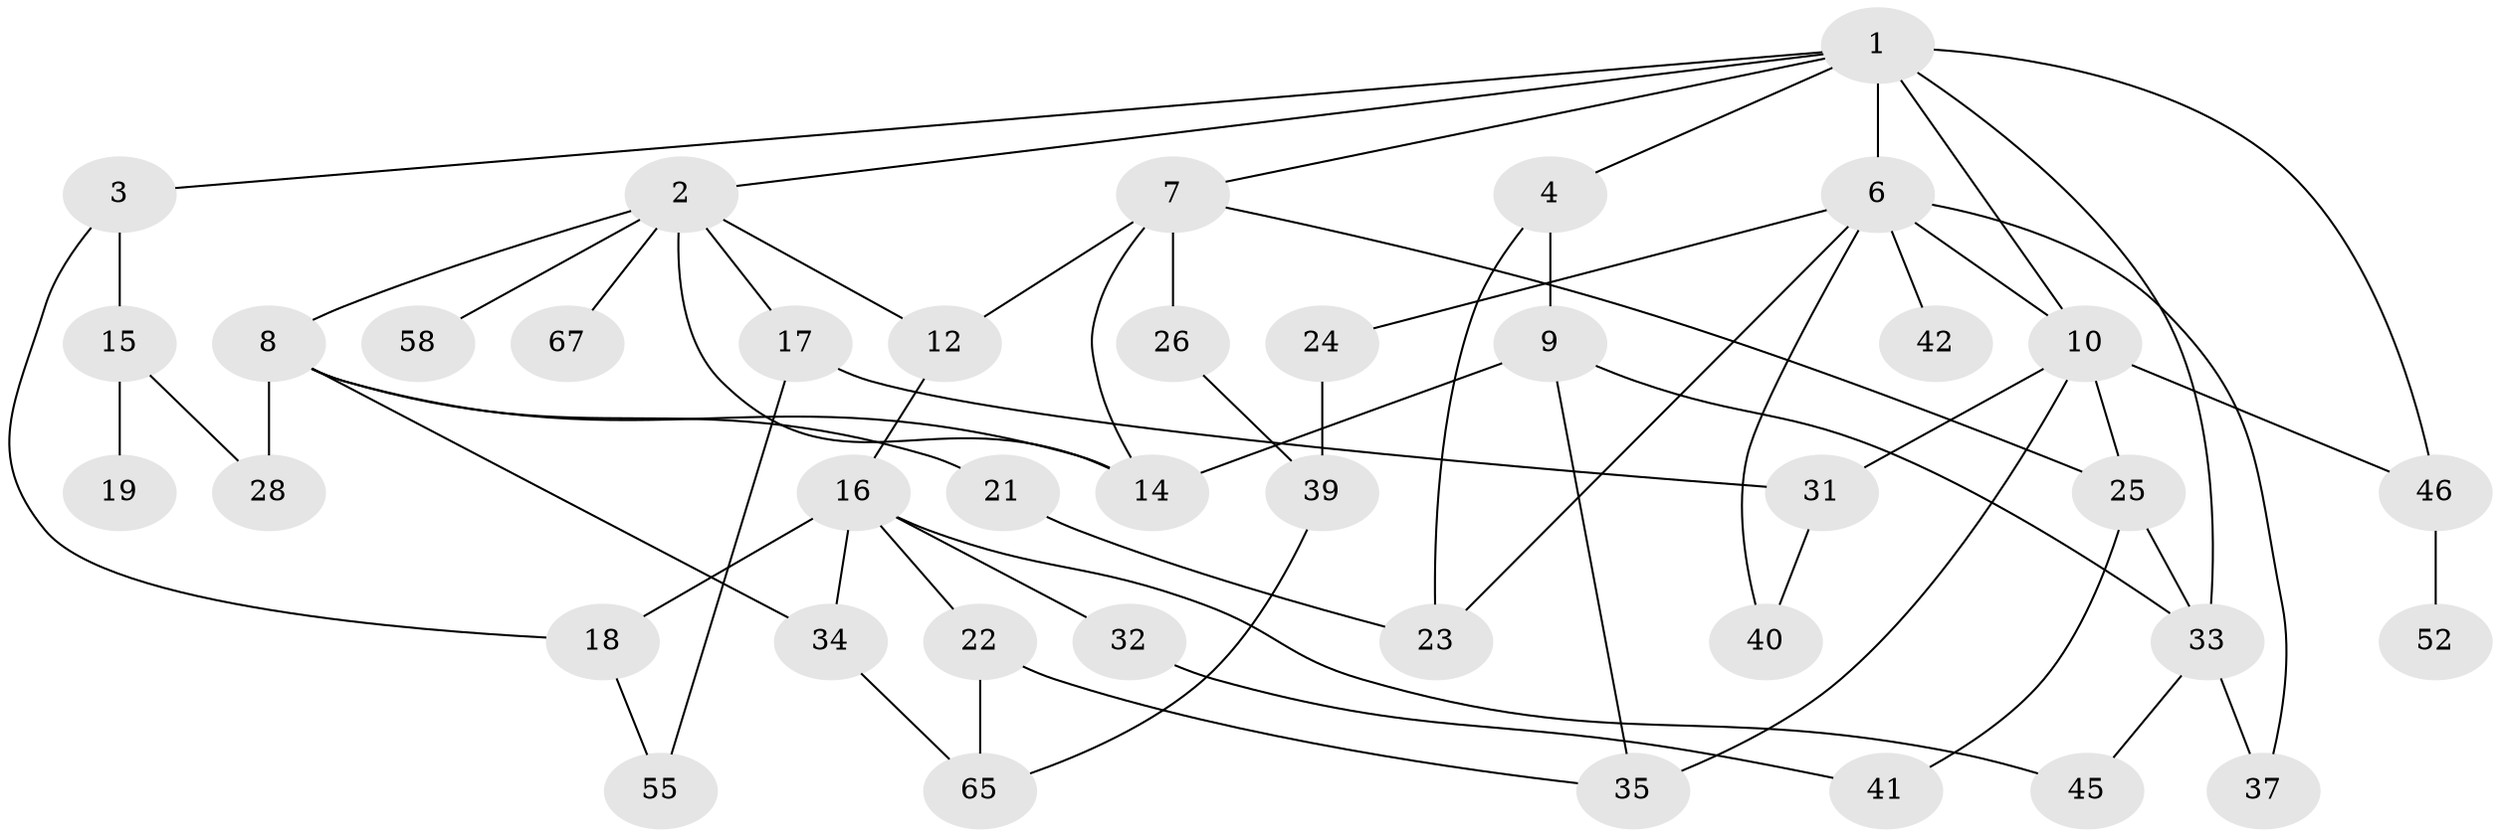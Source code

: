// Generated by graph-tools (version 1.1) at 2025/23/03/03/25 07:23:34]
// undirected, 40 vertices, 64 edges
graph export_dot {
graph [start="1"]
  node [color=gray90,style=filled];
  1 [super="+5"];
  2 [super="+49"];
  3;
  4 [super="+47"];
  6 [super="+13"];
  7 [super="+20"];
  8 [super="+11"];
  9 [super="+68"];
  10 [super="+61"];
  12 [super="+60"];
  14 [super="+66"];
  15 [super="+64"];
  16 [super="+36"];
  17 [super="+59"];
  18 [super="+27"];
  19;
  21;
  22 [super="+29"];
  23 [super="+44"];
  24 [super="+30"];
  25 [super="+50"];
  26 [super="+38"];
  28;
  31 [super="+48"];
  32;
  33 [super="+53"];
  34 [super="+56"];
  35 [super="+57"];
  37;
  39 [super="+51"];
  40;
  41 [super="+54"];
  42 [super="+43"];
  45 [super="+62"];
  46;
  52 [super="+63"];
  55;
  58;
  65;
  67;
  1 -- 2;
  1 -- 3;
  1 -- 4;
  1 -- 7;
  1 -- 33;
  1 -- 6 [weight=2];
  1 -- 10;
  1 -- 46;
  2 -- 8;
  2 -- 17;
  2 -- 58;
  2 -- 67;
  2 -- 12;
  2 -- 14;
  3 -- 15;
  3 -- 18;
  4 -- 9;
  4 -- 23;
  6 -- 10 [weight=2];
  6 -- 40;
  6 -- 37;
  6 -- 24;
  6 -- 42;
  6 -- 23;
  7 -- 12;
  7 -- 25;
  7 -- 26;
  7 -- 14;
  8 -- 28;
  8 -- 14;
  8 -- 34;
  8 -- 21;
  9 -- 14;
  9 -- 33;
  9 -- 35;
  10 -- 46;
  10 -- 35 [weight=2];
  10 -- 31;
  10 -- 25;
  12 -- 16;
  15 -- 19;
  15 -- 28;
  16 -- 22;
  16 -- 32;
  16 -- 18;
  16 -- 45;
  16 -- 34;
  17 -- 31;
  17 -- 55;
  18 -- 55;
  21 -- 23;
  22 -- 35;
  22 -- 65;
  24 -- 39;
  25 -- 41;
  25 -- 33;
  26 -- 39;
  31 -- 40;
  32 -- 41;
  33 -- 37;
  33 -- 45;
  34 -- 65;
  39 -- 65;
  46 -- 52;
}
